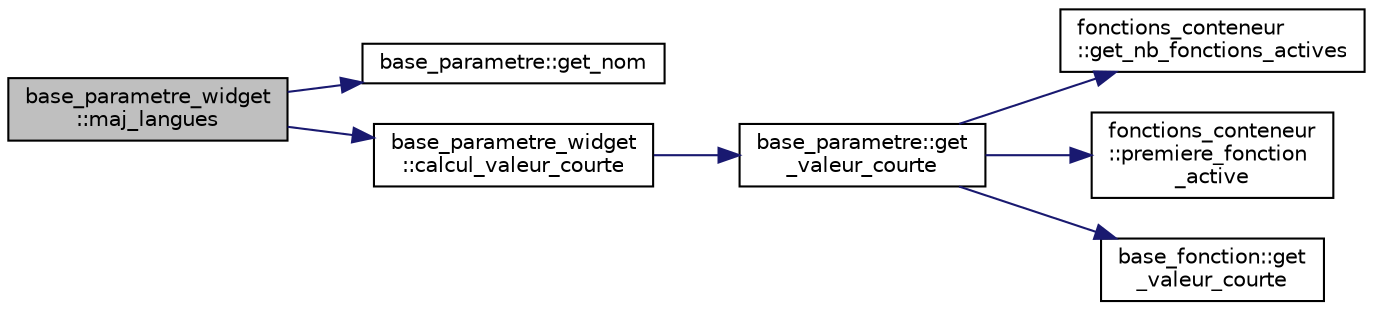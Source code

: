 digraph "base_parametre_widget::maj_langues"
{
  edge [fontname="Helvetica",fontsize="10",labelfontname="Helvetica",labelfontsize="10"];
  node [fontname="Helvetica",fontsize="10",shape=record];
  rankdir="LR";
  Node50 [label="base_parametre_widget\l::maj_langues",height=0.2,width=0.4,color="black", fillcolor="grey75", style="filled", fontcolor="black"];
  Node50 -> Node51 [color="midnightblue",fontsize="10",style="solid",fontname="Helvetica"];
  Node51 [label="base_parametre::get_nom",height=0.2,width=0.4,color="black", fillcolor="white", style="filled",URL="$classbase__parametre.html#a867e38c6101a640d6badc30cb0f095f5",tooltip="Accesseur du nom du paramètre. "];
  Node50 -> Node52 [color="midnightblue",fontsize="10",style="solid",fontname="Helvetica"];
  Node52 [label="base_parametre_widget\l::calcul_valeur_courte",height=0.2,width=0.4,color="black", fillcolor="white", style="filled",URL="$classbase__parametre__widget.html#a531d552f1d1027bae31cbd1f190e574d",tooltip="Calcule et retourne la valeur du paramètre associé au format raccourci. "];
  Node52 -> Node53 [color="midnightblue",fontsize="10",style="solid",fontname="Helvetica"];
  Node53 [label="base_parametre::get\l_valeur_courte",height=0.2,width=0.4,color="black", fillcolor="white", style="filled",URL="$classbase__parametre.html#a1dd3ecd78259779ef0d0febb1a676cd8",tooltip="Retourne la valeur du paramètre en version raccourci. "];
  Node53 -> Node54 [color="midnightblue",fontsize="10",style="solid",fontname="Helvetica"];
  Node54 [label="fonctions_conteneur\l::get_nb_fonctions_actives",height=0.2,width=0.4,color="black", fillcolor="white", style="filled",URL="$classfonctions__conteneur.html#aa0372e0e6818c6a71721f1a5350aa1ed",tooltip="Retourne le nombre de fonctions actives du conteneur. "];
  Node53 -> Node55 [color="midnightblue",fontsize="10",style="solid",fontname="Helvetica"];
  Node55 [label="fonctions_conteneur\l::premiere_fonction\l_active",height=0.2,width=0.4,color="black", fillcolor="white", style="filled",URL="$classfonctions__conteneur.html#a346cf6e2574fe487ef7eaaebf603f2db",tooltip="Retourne la première fonction active du conteneur. "];
  Node53 -> Node56 [color="midnightblue",fontsize="10",style="solid",fontname="Helvetica"];
  Node56 [label="base_fonction::get\l_valeur_courte",height=0.2,width=0.4,color="black", fillcolor="white", style="filled",URL="$classbase__fonction.html#aa0ad813556f7c6b4ec8e35a34ced4436",tooltip="Méthode virtuelle pure retournant la valeur de la fonction en version raccourci. "];
}
